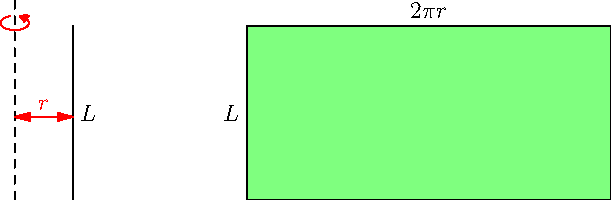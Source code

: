 import graph;
size(0,100);

real r=1;
real h=3;

yaxis(dashed);

real m=0.475*h;

draw((r,0)--(r,h));
label("$L$",(r,0.5*h),E);

real s=4;

pair z1=(s,0);
pair z2=z1+(2*pi*r,h);
filldraw(box(z1,z2),lightgreen);
pair zm=0.5*(z1+z2);
label("$L$",(z1.x,zm.y),W);
label("$2\pi r$",(zm.x,z2.y),N);
draw("$r$",(0,m)--(r,m),N,red,Arrows);

draw((0,1.015h),yscale(0.5)*arc(0,0.25cm,-250,70),red,ArcArrow);


